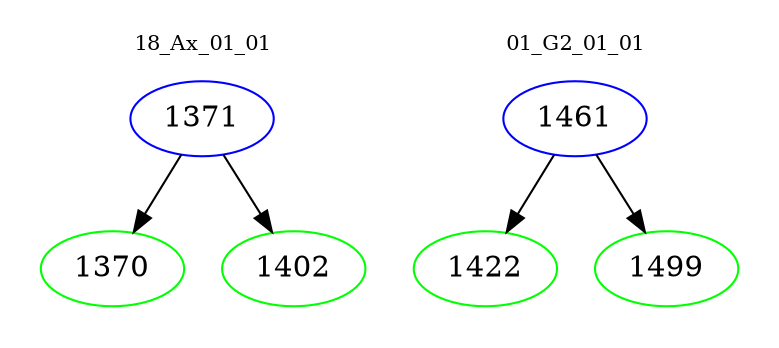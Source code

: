 digraph{
subgraph cluster_0 {
color = white
label = "18_Ax_01_01";
fontsize=10;
T0_1371 [label="1371", color="blue"]
T0_1371 -> T0_1370 [color="black"]
T0_1370 [label="1370", color="green"]
T0_1371 -> T0_1402 [color="black"]
T0_1402 [label="1402", color="green"]
}
subgraph cluster_1 {
color = white
label = "01_G2_01_01";
fontsize=10;
T1_1461 [label="1461", color="blue"]
T1_1461 -> T1_1422 [color="black"]
T1_1422 [label="1422", color="green"]
T1_1461 -> T1_1499 [color="black"]
T1_1499 [label="1499", color="green"]
}
}
